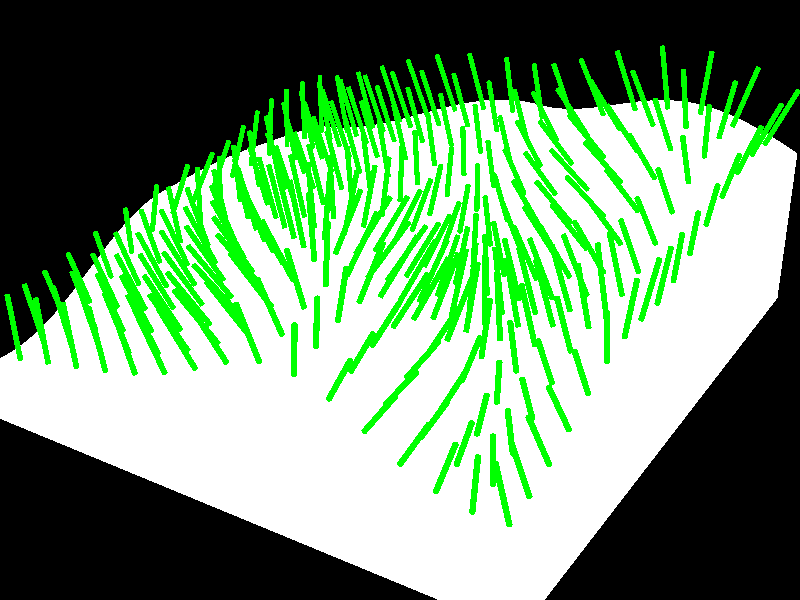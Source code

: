 //	Persistence of Vision Raytracer Version 3.5 Scene Description File
//	File: trace2.pov
//	Last updated: 8/25/01
//	Author: Chris Huff
//	Description: pins on a height field...animated.
//
// -w320 -h240
// -w800 -h600 +a0.3
//
//*******************************************

#declare GridXRes = 16;
#declare GridZRes = 16;
// Total # of pins will be GridXRes*GridZRes...be careful
//not to use too high of a number.
#declare PinHeight = 0.25;

#version 3.5;

#include "functions.inc"
#include "math.inc"
#include "consts.inc"
#include "colors.inc"

//-------------------------------------------
global_settings {
	assumed_gamma 1
}

#default {finish {ambient 0 diffuse 1}}

#declare CamLoc = < 3, 4,-5>;

camera {
	location CamLoc
	look_at < 0, 0, 0>
	angle 24
}

light_source {CamLoc color White*0.35}
light_source {<-50, 150,-75> color White}
//-------------------------------------------

#declare Land =
isosurface {
	function {y + f_noise3d(x, y+clock*2, z)}
	threshold 0
	max_gradient 1.75
	contained_by {box {<-1.1,-1,-1.1>, < 1.1, 1, 1.1>}}
	translate y*0.75
}

union {
	#declare J = 0;
	#while(J < GridXRes)
		#declare K = 0;
		#while(K < GridZRes)
			#declare stPt = <2*J/(GridXRes-1) - 1, 10, 2*K/(GridZRes-1) - 1>;
			#declare iNorm = y;
			#declare iPt = trace(Land, stPt, -y, iNorm);
			#if(!VZero(iNorm))
				cylinder {iPt, iPt + iNorm*PinHeight, 0.01}
			#end
			#declare K = K + 1;
		#end
		#declare J = J + 1;
	#end
	texture {
		pigment {color Green}
		finish {
			specular 1
		}
	}
}

object {Land
	texture {
		pigment {color White}
		finish {
			specular 1
		}
	}
}
//*******************************************

